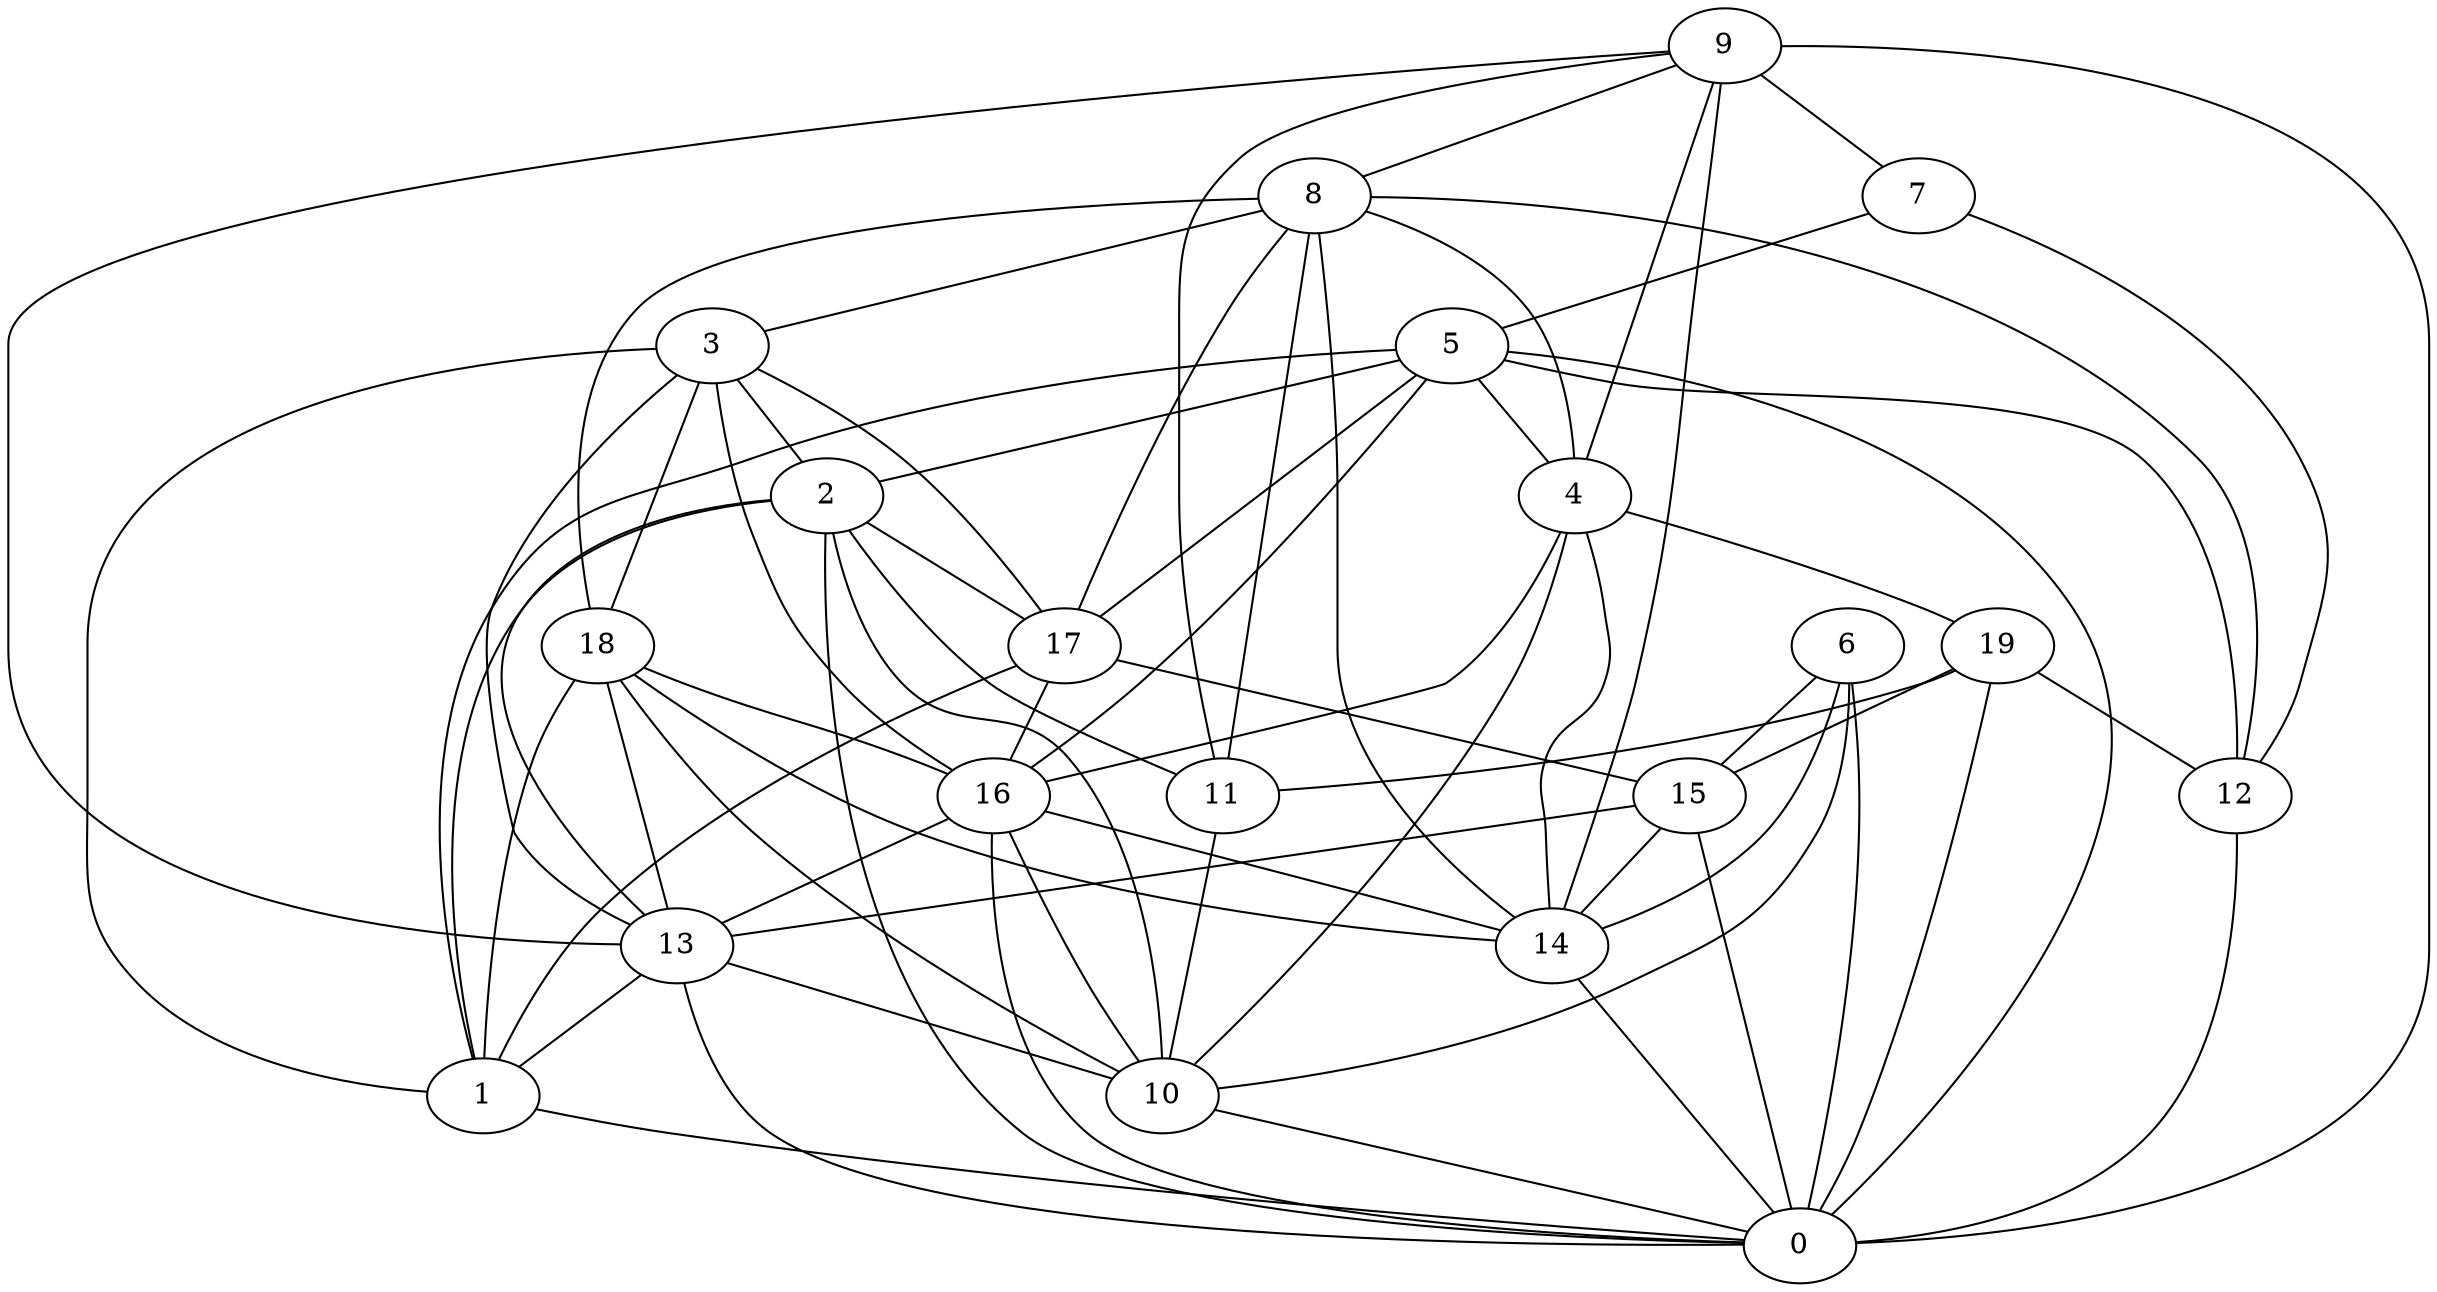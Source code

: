 digraph GG_graph {

subgraph G_graph {
edge [color = black]
"2" -> "13" [dir = none]
"2" -> "0" [dir = none]
"3" -> "13" [dir = none]
"3" -> "18" [dir = none]
"3" -> "1" [dir = none]
"16" -> "10" [dir = none]
"16" -> "14" [dir = none]
"16" -> "13" [dir = none]
"13" -> "0" [dir = none]
"15" -> "14" [dir = none]
"15" -> "0" [dir = none]
"14" -> "0" [dir = none]
"10" -> "0" [dir = none]
"12" -> "0" [dir = none]
"8" -> "18" [dir = none]
"8" -> "3" [dir = none]
"8" -> "11" [dir = none]
"18" -> "14" [dir = none]
"18" -> "1" [dir = none]
"9" -> "11" [dir = none]
"9" -> "14" [dir = none]
"9" -> "7" [dir = none]
"9" -> "13" [dir = none]
"5" -> "17" [dir = none]
"5" -> "2" [dir = none]
"5" -> "12" [dir = none]
"5" -> "16" [dir = none]
"5" -> "0" [dir = none]
"17" -> "1" [dir = none]
"17" -> "15" [dir = none]
"7" -> "5" [dir = none]
"4" -> "14" [dir = none]
"4" -> "10" [dir = none]
"19" -> "15" [dir = none]
"19" -> "0" [dir = none]
"19" -> "12" [dir = none]
"6" -> "0" [dir = none]
"6" -> "10" [dir = none]
"6" -> "14" [dir = none]
"18" -> "13" [dir = none]
"1" -> "0" [dir = none]
"2" -> "1" [dir = none]
"2" -> "17" [dir = none]
"6" -> "15" [dir = none]
"8" -> "14" [dir = none]
"5" -> "1" [dir = none]
"9" -> "0" [dir = none]
"3" -> "17" [dir = none]
"2" -> "11" [dir = none]
"5" -> "4" [dir = none]
"4" -> "19" [dir = none]
"16" -> "0" [dir = none]
"15" -> "13" [dir = none]
"18" -> "16" [dir = none]
"17" -> "16" [dir = none]
"2" -> "10" [dir = none]
"3" -> "16" [dir = none]
"3" -> "2" [dir = none]
"11" -> "10" [dir = none]
"8" -> "4" [dir = none]
"18" -> "10" [dir = none]
"8" -> "12" [dir = none]
"8" -> "17" [dir = none]
"7" -> "12" [dir = none]
"13" -> "1" [dir = none]
"13" -> "10" [dir = none]
"4" -> "16" [dir = none]
"19" -> "11" [dir = none]
"9" -> "4" [dir = none]
"9" -> "8" [dir = none]
}

}
